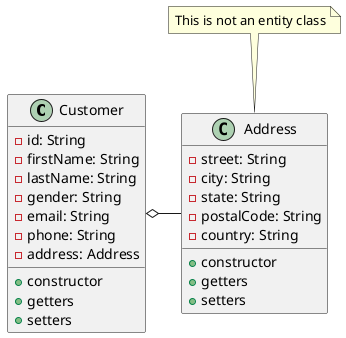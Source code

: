 @startuml

Customer o- Address

class Customer {
    - id: String
    - firstName: String
    - lastName: String
    - gender: String
    - email: String
    - phone: String
    - address: Address
    + {method} constructor
    + {method} getters
    + {method} setters

}

class Address {
    - street: String
    - city: String
    - state: String
    - postalCode: String
    - country: String
    + {method} constructor
    + {method} getters
    + {method} setters
}

note top of Address: This is not an entity class
@enduml